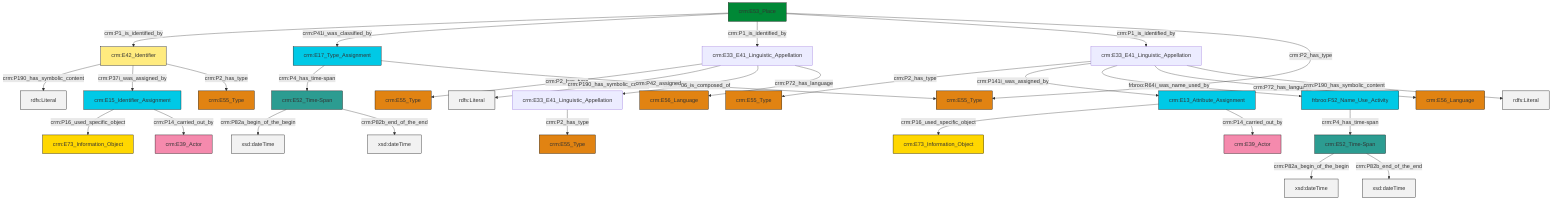 graph TD
classDef Literal fill:#f2f2f2,stroke:#000000;
classDef CRM_Entity fill:#FFFFFF,stroke:#000000;
classDef Temporal_Entity fill:#00C9E6, stroke:#000000;
classDef Type fill:#E18312, stroke:#000000;
classDef Time-Span fill:#2C9C91, stroke:#000000;
classDef Appellation fill:#FFEB7F, stroke:#000000;
classDef Place fill:#008836, stroke:#000000;
classDef Persistent_Item fill:#B266B2, stroke:#000000;
classDef Conceptual_Object fill:#FFD700, stroke:#000000;
classDef Physical_Thing fill:#D2B48C, stroke:#000000;
classDef Actor fill:#f58aad, stroke:#000000;
classDef PC_Classes fill:#4ce600, stroke:#000000;
classDef Multi fill:#cccccc,stroke:#000000;

2["crm:E33_E41_Linguistic_Appellation"]:::Default -->|crm:P2_has_type| 3["crm:E55_Type"]:::Type
2["crm:E33_E41_Linguistic_Appellation"]:::Default -->|crm:P141i_was_assigned_by| 4["crm:E13_Attribute_Assignment"]:::Temporal_Entity
4["crm:E13_Attribute_Assignment"]:::Temporal_Entity -->|crm:P16_used_specific_object| 5["crm:E73_Information_Object"]:::Conceptual_Object
8["crm:E53_Place"]:::Place -->|crm:P1_is_identified_by| 9["crm:E42_Identifier"]:::Appellation
9["crm:E42_Identifier"]:::Appellation -->|crm:P190_has_symbolic_content| 10[rdfs:Literal]:::Literal
8["crm:E53_Place"]:::Place -->|crm:P41i_was_classified_by| 11["crm:E17_Type_Assignment"]:::Temporal_Entity
6["crm:E33_E41_Linguistic_Appellation"]:::Default -->|crm:P2_has_type| 14["crm:E55_Type"]:::Type
2["crm:E33_E41_Linguistic_Appellation"]:::Default -->|frbroo:R64i_was_name_used_by| 15["frbroo:F52_Name_Use_Activity"]:::Temporal_Entity
8["crm:E53_Place"]:::Place -->|crm:P1_is_identified_by| 12["crm:E33_E41_Linguistic_Appellation"]:::Default
15["frbroo:F52_Name_Use_Activity"]:::Temporal_Entity -->|crm:P4_has_time-span| 22["crm:E52_Time-Span"]:::Time-Span
2["crm:E33_E41_Linguistic_Appellation"]:::Default -->|crm:P72_has_language| 18["crm:E56_Language"]:::Type
9["crm:E42_Identifier"]:::Appellation -->|crm:P37i_was_assigned_by| 24["crm:E15_Identifier_Assignment"]:::Temporal_Entity
27["crm:E52_Time-Span"]:::Time-Span -->|crm:P82a_begin_of_the_begin| 28[xsd:dateTime]:::Literal
27["crm:E52_Time-Span"]:::Time-Span -->|crm:P82b_end_of_the_end| 29[xsd:dateTime]:::Literal
2["crm:E33_E41_Linguistic_Appellation"]:::Default -->|crm:P190_has_symbolic_content| 30[rdfs:Literal]:::Literal
24["crm:E15_Identifier_Assignment"]:::Temporal_Entity -->|crm:P16_used_specific_object| 32["crm:E73_Information_Object"]:::Conceptual_Object
12["crm:E33_E41_Linguistic_Appellation"]:::Default -->|crm:P2_has_type| 33["crm:E55_Type"]:::Type
8["crm:E53_Place"]:::Place -->|crm:P1_is_identified_by| 2["crm:E33_E41_Linguistic_Appellation"]:::Default
8["crm:E53_Place"]:::Place -->|crm:P2_has_type| 20["crm:E55_Type"]:::Type
12["crm:E33_E41_Linguistic_Appellation"]:::Default -->|crm:P190_has_symbolic_content| 37[rdfs:Literal]:::Literal
24["crm:E15_Identifier_Assignment"]:::Temporal_Entity -->|crm:P14_carried_out_by| 38["crm:E39_Actor"]:::Actor
9["crm:E42_Identifier"]:::Appellation -->|crm:P2_has_type| 39["crm:E55_Type"]:::Type
12["crm:E33_E41_Linguistic_Appellation"]:::Default -->|crm:P106_is_composed_of| 6["crm:E33_E41_Linguistic_Appellation"]:::Default
12["crm:E33_E41_Linguistic_Appellation"]:::Default -->|crm:P72_has_language| 0["crm:E56_Language"]:::Type
4["crm:E13_Attribute_Assignment"]:::Temporal_Entity -->|crm:P14_carried_out_by| 25["crm:E39_Actor"]:::Actor
22["crm:E52_Time-Span"]:::Time-Span -->|crm:P82a_begin_of_the_begin| 47[xsd:dateTime]:::Literal
22["crm:E52_Time-Span"]:::Time-Span -->|crm:P82b_end_of_the_end| 49[xsd:dateTime]:::Literal
11["crm:E17_Type_Assignment"]:::Temporal_Entity -->|crm:P4_has_time-span| 27["crm:E52_Time-Span"]:::Time-Span
11["crm:E17_Type_Assignment"]:::Temporal_Entity -->|crm:P42_assigned| 20["crm:E55_Type"]:::Type